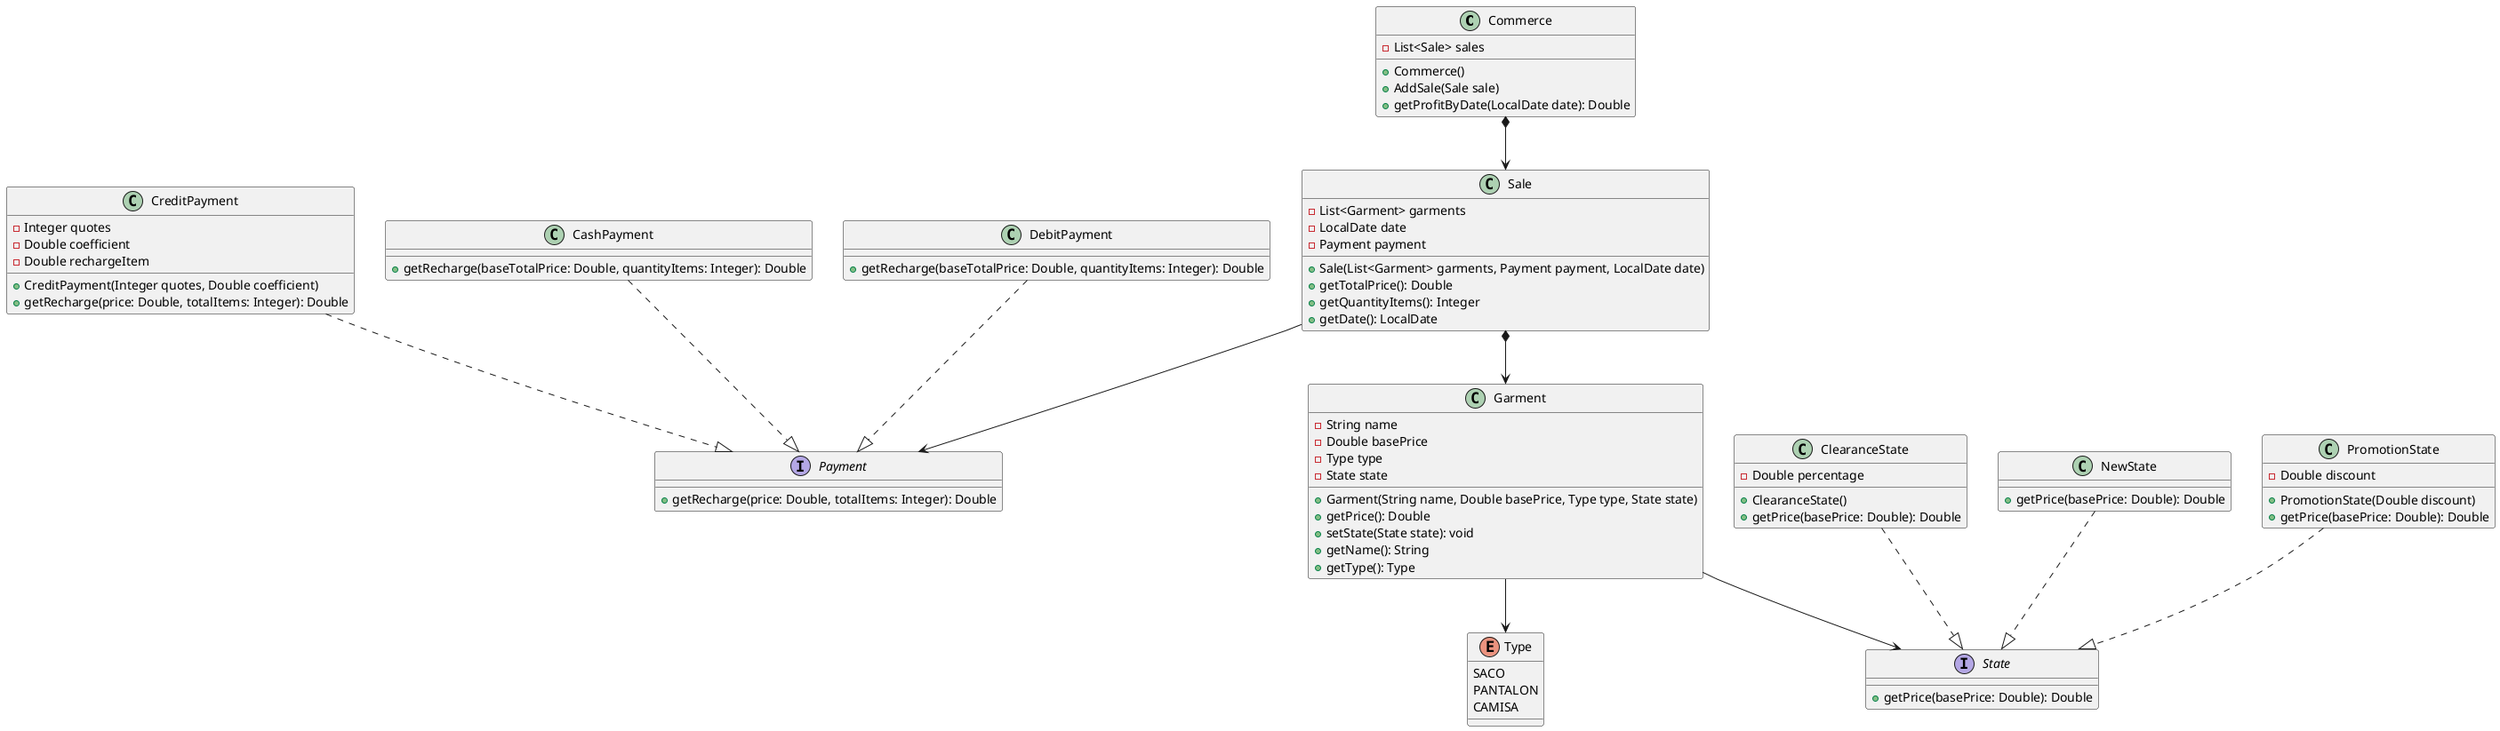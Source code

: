 @startuml
class Commerce {
    - List<Sale> sales
    + Commerce()
    + AddSale(Sale sale)
    + getProfitByDate(LocalDate date): Double
}

class Sale {
    - List<Garment> garments
    - LocalDate date
    - Payment payment
    + Sale(List<Garment> garments, Payment payment, LocalDate date)
    + getTotalPrice(): Double
    + getQuantityItems(): Integer
    + getDate(): LocalDate
}

interface Payment {
    + getRecharge(price: Double, totalItems: Integer): Double
}

class CreditPayment {
    - Integer quotes
    - Double coefficient
    - Double rechargeItem
    + CreditPayment(Integer quotes, Double coefficient)
    + getRecharge(price: Double, totalItems: Integer): Double
}

class CashPayment {
    + getRecharge(baseTotalPrice: Double, quantityItems: Integer): Double
}

class DebitPayment {
    + getRecharge(baseTotalPrice: Double, quantityItems: Integer): Double
}

class Garment {
    - String name
    - Double basePrice
    - Type type
    - State state
    + Garment(String name, Double basePrice, Type type, State state)
    + getPrice(): Double
    + setState(State state): void
    + getName(): String
    + getType(): Type
}

enum Type {
    SACO
    PANTALON
    CAMISA
}

interface State {
    + getPrice(basePrice: Double): Double
}

class ClearanceState {
    - Double percentage
    + ClearanceState()
    + getPrice(basePrice: Double): Double
}

class NewState {
    + getPrice(basePrice: Double): Double
}

class PromotionState {
    - Double discount
    + PromotionState(Double discount)
    + getPrice(basePrice: Double): Double
}


Commerce *-->  Sale

CashPayment ..|> Payment
DebitPayment ..|> Payment
CreditPayment ..|> Payment

Sale  *-->  Garment
Sale  -->  Payment

Garment  -->  Type

Garment  --> State

NewState ..|> State
PromotionState ..|> State
ClearanceState ..|> State

@enduml
